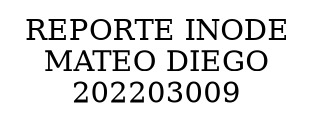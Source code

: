 digraph G {
node [shape=none];
fontname="Courier New";
title [label="REPORTE INODE
MATEO DIEGO
202203009"];
}

